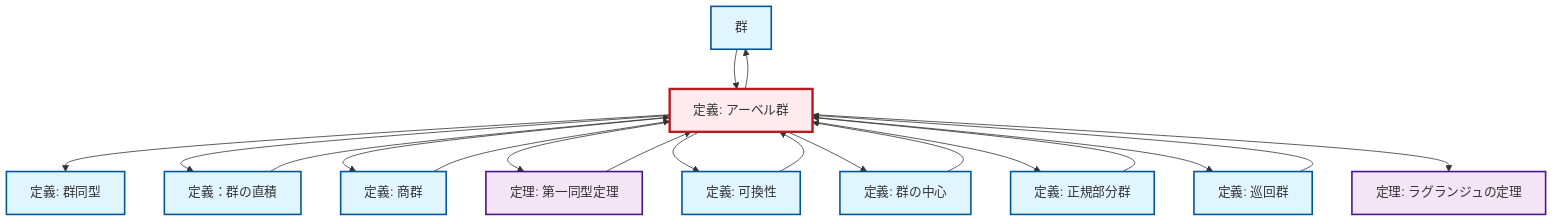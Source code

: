 graph TD
    classDef definition fill:#e1f5fe,stroke:#01579b,stroke-width:2px
    classDef theorem fill:#f3e5f5,stroke:#4a148c,stroke-width:2px
    classDef axiom fill:#fff3e0,stroke:#e65100,stroke-width:2px
    classDef example fill:#e8f5e9,stroke:#1b5e20,stroke-width:2px
    classDef current fill:#ffebee,stroke:#b71c1c,stroke-width:3px
    def-group["群"]:::definition
    def-abelian-group["定義: アーベル群"]:::definition
    def-direct-product["定義：群の直積"]:::definition
    def-center-of-group["定義: 群の中心"]:::definition
    def-commutativity["定義: 可換性"]:::definition
    def-isomorphism["定義: 群同型"]:::definition
    def-quotient-group["定義: 商群"]:::definition
    def-normal-subgroup["定義: 正規部分群"]:::definition
    def-cyclic-group["定義: 巡回群"]:::definition
    thm-lagrange["定理: ラグランジュの定理"]:::theorem
    thm-first-isomorphism["定理: 第一同型定理"]:::theorem
    def-abelian-group --> def-isomorphism
    def-abelian-group --> def-direct-product
    def-quotient-group --> def-abelian-group
    def-direct-product --> def-abelian-group
    def-abelian-group --> def-quotient-group
    def-abelian-group --> thm-first-isomorphism
    def-center-of-group --> def-abelian-group
    def-abelian-group --> def-commutativity
    def-normal-subgroup --> def-abelian-group
    def-abelian-group --> def-center-of-group
    def-abelian-group --> def-normal-subgroup
    def-abelian-group --> def-cyclic-group
    thm-first-isomorphism --> def-abelian-group
    def-group --> def-abelian-group
    def-abelian-group --> thm-lagrange
    def-cyclic-group --> def-abelian-group
    def-abelian-group --> def-group
    def-commutativity --> def-abelian-group
    class def-abelian-group current
